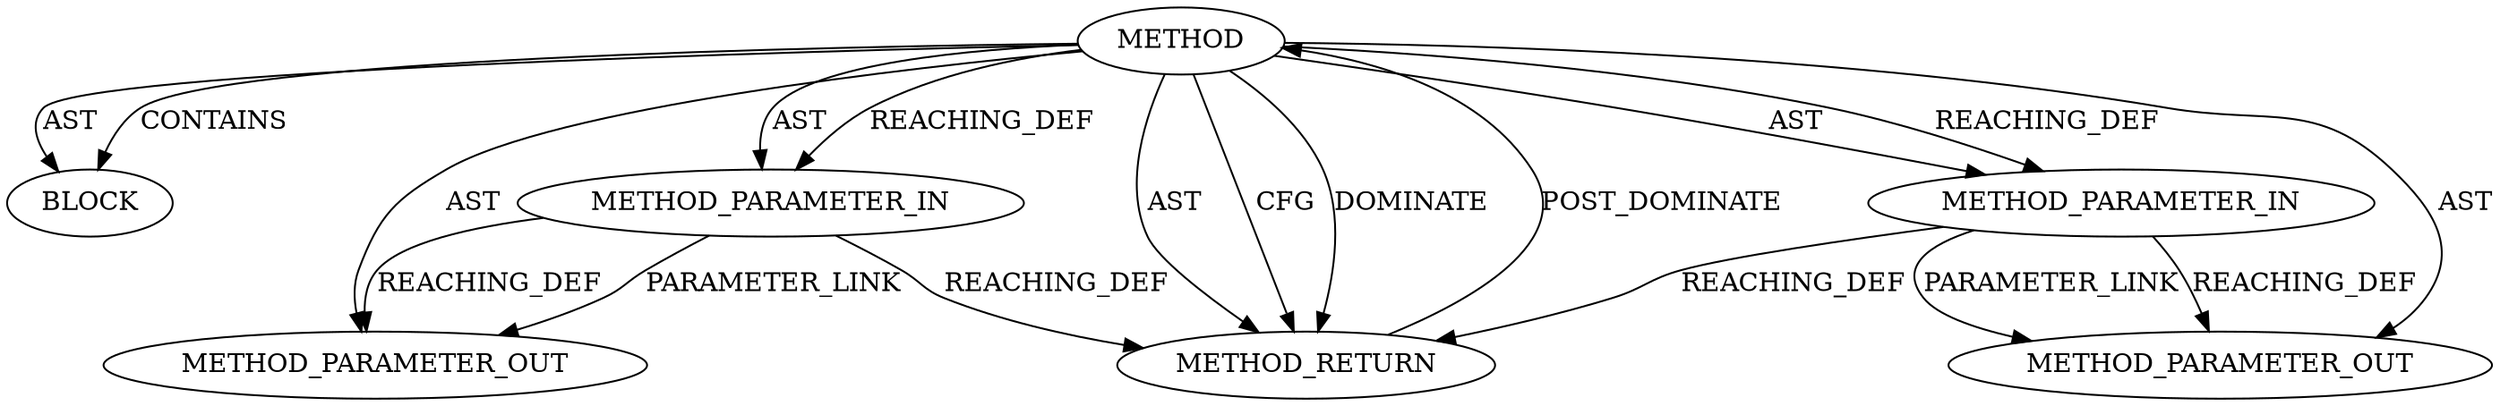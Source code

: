 digraph {
  12052 [label=BLOCK ORDER=1 ARGUMENT_INDEX=1 CODE="<empty>" TYPE_FULL_NAME="ANY"]
  12049 [label=METHOD AST_PARENT_TYPE="NAMESPACE_BLOCK" AST_PARENT_FULL_NAME="<global>" ORDER=0 CODE="<empty>" FULL_NAME="<operator>.fieldAccess" IS_EXTERNAL=true FILENAME="<empty>" SIGNATURE="" NAME="<operator>.fieldAccess"]
  13321 [label=METHOD_PARAMETER_OUT ORDER=1 CODE="p1" IS_VARIADIC=false TYPE_FULL_NAME="ANY" EVALUATION_STRATEGY="BY_VALUE" INDEX=1 NAME="p1"]
  13322 [label=METHOD_PARAMETER_OUT ORDER=2 CODE="p2" IS_VARIADIC=false TYPE_FULL_NAME="ANY" EVALUATION_STRATEGY="BY_VALUE" INDEX=2 NAME="p2"]
  12053 [label=METHOD_RETURN ORDER=2 CODE="RET" TYPE_FULL_NAME="ANY" EVALUATION_STRATEGY="BY_VALUE"]
  12050 [label=METHOD_PARAMETER_IN ORDER=1 CODE="p1" IS_VARIADIC=false TYPE_FULL_NAME="ANY" EVALUATION_STRATEGY="BY_VALUE" INDEX=1 NAME="p1"]
  12051 [label=METHOD_PARAMETER_IN ORDER=2 CODE="p2" IS_VARIADIC=false TYPE_FULL_NAME="ANY" EVALUATION_STRATEGY="BY_VALUE" INDEX=2 NAME="p2"]
  12049 -> 12053 [label=AST ]
  12050 -> 13321 [label=REACHING_DEF VARIABLE="p1"]
  12051 -> 13322 [label=PARAMETER_LINK ]
  12049 -> 12050 [label=AST ]
  12049 -> 13322 [label=AST ]
  12051 -> 12053 [label=REACHING_DEF VARIABLE="p2"]
  12049 -> 12053 [label=CFG ]
  12050 -> 13321 [label=PARAMETER_LINK ]
  12049 -> 13321 [label=AST ]
  12049 -> 12051 [label=AST ]
  12051 -> 13322 [label=REACHING_DEF VARIABLE="p2"]
  12053 -> 12049 [label=POST_DOMINATE ]
  12049 -> 12050 [label=REACHING_DEF VARIABLE=""]
  12050 -> 12053 [label=REACHING_DEF VARIABLE="p1"]
  12049 -> 12053 [label=DOMINATE ]
  12049 -> 12052 [label=AST ]
  12049 -> 12051 [label=REACHING_DEF VARIABLE=""]
  12049 -> 12052 [label=CONTAINS ]
}
